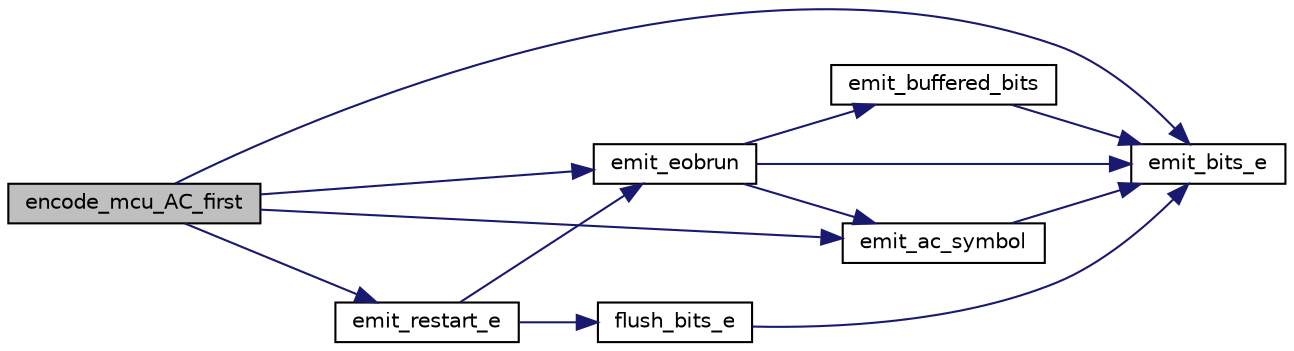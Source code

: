 digraph "encode_mcu_AC_first"
{
 // LATEX_PDF_SIZE
  bgcolor="transparent";
  edge [fontname="Helvetica",fontsize="10",labelfontname="Helvetica",labelfontsize="10"];
  node [fontname="Helvetica",fontsize="10",shape=record];
  rankdir="LR";
  Node119 [label="encode_mcu_AC_first",height=0.2,width=0.4,color="black", fillcolor="grey75", style="filled", fontcolor="black",tooltip=" "];
  Node119 -> Node120 [color="midnightblue",fontsize="10",style="solid"];
  Node120 [label="emit_restart_e",height=0.2,width=0.4,color="black",URL="$jchuff_8c.html#a7888c7247d6425c291c2045cf3b84413",tooltip=" "];
  Node120 -> Node121 [color="midnightblue",fontsize="10",style="solid"];
  Node121 [label="emit_eobrun",height=0.2,width=0.4,color="black",URL="$jchuff_8c.html#abc3f63e0a0443dabc0b9a520f8e50292",tooltip=" "];
  Node121 -> Node122 [color="midnightblue",fontsize="10",style="solid"];
  Node122 [label="emit_ac_symbol",height=0.2,width=0.4,color="black",URL="$jchuff_8c.html#a07823ab39ef8578973b1bd8e09384350",tooltip=" "];
  Node122 -> Node123 [color="midnightblue",fontsize="10",style="solid"];
  Node123 [label="emit_bits_e",height=0.2,width=0.4,color="black",URL="$jchuff_8c.html#a944ee3875180fbb90badf7c2be7f369d",tooltip=" "];
  Node121 -> Node123 [color="midnightblue",fontsize="10",style="solid"];
  Node121 -> Node124 [color="midnightblue",fontsize="10",style="solid"];
  Node124 [label="emit_buffered_bits",height=0.2,width=0.4,color="black",URL="$jchuff_8c.html#ab4ebe43b6d989c78ef8f216f31c03abf",tooltip=" "];
  Node124 -> Node123 [color="midnightblue",fontsize="10",style="solid"];
  Node120 -> Node125 [color="midnightblue",fontsize="10",style="solid"];
  Node125 [label="flush_bits_e",height=0.2,width=0.4,color="black",URL="$jchuff_8c.html#abdbb7e0ce2efb140d6616e2d75d81fa8",tooltip=" "];
  Node125 -> Node123 [color="midnightblue",fontsize="10",style="solid"];
  Node119 -> Node121 [color="midnightblue",fontsize="10",style="solid"];
  Node119 -> Node122 [color="midnightblue",fontsize="10",style="solid"];
  Node119 -> Node123 [color="midnightblue",fontsize="10",style="solid"];
}
